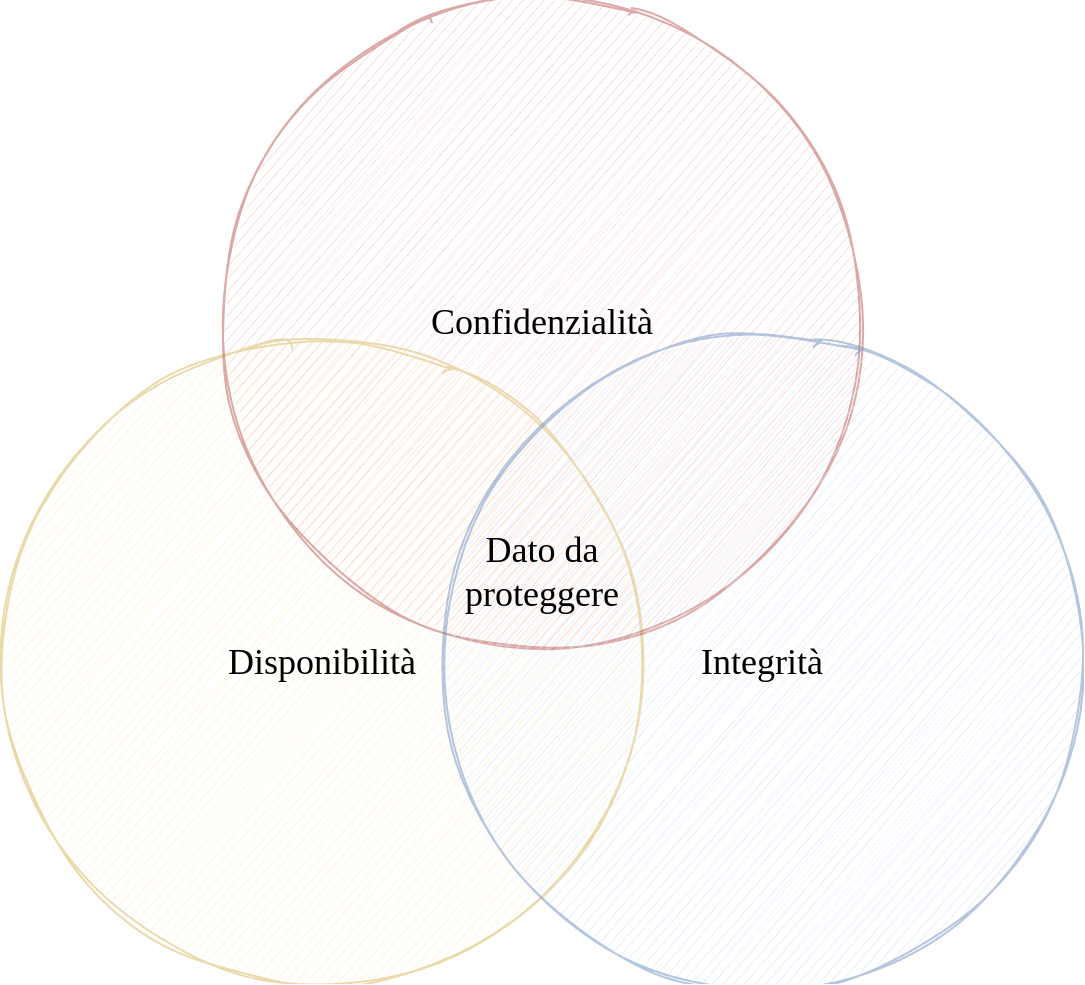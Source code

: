 <mxfile version="15.8.8" type="device"><diagram id="JP0gBPxypD-B3swmiFSp" name="Page-1"><mxGraphModel dx="1422" dy="737" grid="1" gridSize="10" guides="1" tooltips="1" connect="1" arrows="1" fold="1" page="1" pageScale="1" pageWidth="827" pageHeight="1169" math="0" shadow="0"><root><mxCell id="0"/><mxCell id="1" parent="0"/><mxCell id="FrdOh2KGLZJYutwBbuUi-3" value="Disponibilità" style="ellipse;whiteSpace=wrap;html=1;labelBackgroundColor=none;labelBorderColor=none;sketch=1;fontFamily=Maven Pro;fontSize=18;fillColor=#fff2cc;strokeColor=#d6b656;spacingLeft=0;fillStyle=auto;opacity=50;" parent="1" vertex="1"><mxGeometry x="130" y="330" width="320" height="320" as="geometry"/></mxCell><mxCell id="FrdOh2KGLZJYutwBbuUi-4" value="Confidenzialità" style="ellipse;whiteSpace=wrap;html=1;labelBackgroundColor=none;labelBorderColor=none;sketch=1;fontFamily=Maven Pro;fontSize=18;fillColor=#f8cecc;strokeColor=#b85450;spacingBottom=0;opacity=50;verticalAlign=middle;fontStyle=0" parent="1" vertex="1"><mxGeometry x="240" y="160" width="320" height="320" as="geometry"/></mxCell><mxCell id="FrdOh2KGLZJYutwBbuUi-5" value="Integrità" style="ellipse;whiteSpace=wrap;html=1;labelBackgroundColor=none;labelBorderColor=none;sketch=1;fontFamily=Maven Pro;fontSize=18;fillColor=#dae8fc;strokeColor=#6c8ebf;align=center;spacingLeft=0;spacingBottom=0;spacingRight=0;opacity=50;" parent="1" vertex="1"><mxGeometry x="350" y="330" width="320" height="320" as="geometry"/></mxCell><mxCell id="FrdOh2KGLZJYutwBbuUi-6" value="Dato da proteggere" style="text;html=1;strokeColor=none;fillColor=none;align=center;verticalAlign=middle;whiteSpace=wrap;rounded=0;labelBackgroundColor=none;labelBorderColor=none;sketch=1;fontFamily=Maven Pro;fontSize=18;" parent="1" vertex="1"><mxGeometry x="370" y="430" width="60" height="30" as="geometry"/></mxCell></root></mxGraphModel></diagram></mxfile>